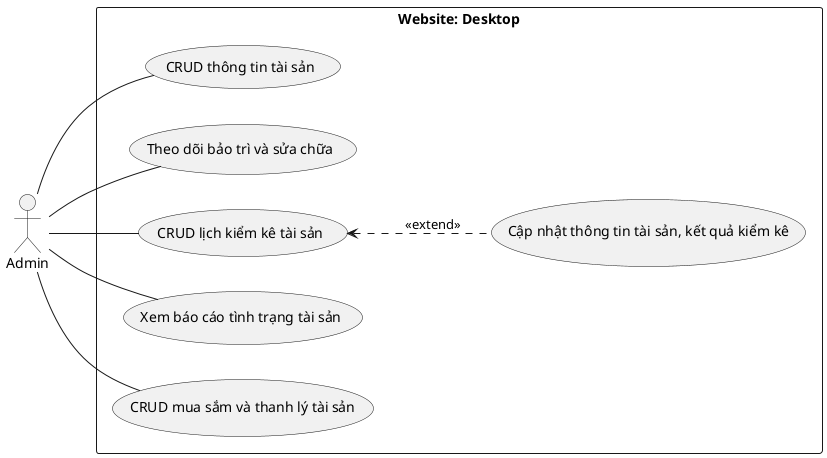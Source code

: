 @startuml
left to right direction

actor Admin as C
rectangle "Website: Desktop" {
  usecase (CRUD thông tin tài sản) as UC1
  usecase (Theo dõi bảo trì và sửa chữa) as UC3
  usecase (CRUD lịch kiểm kê tài sản) as UC4
  (UC4)<..(Cập nhật thông tin tài sản, kết quả kiểm kê):<<extend>>
  usecase (Xem báo cáo tình trạng tài sản) as UC5
  usecase (CRUD mua sắm và thanh lý tài sản) as UC6

}
C --UC1
C--UC3
C--UC4
C--UC5
C--UC6
@enduml
